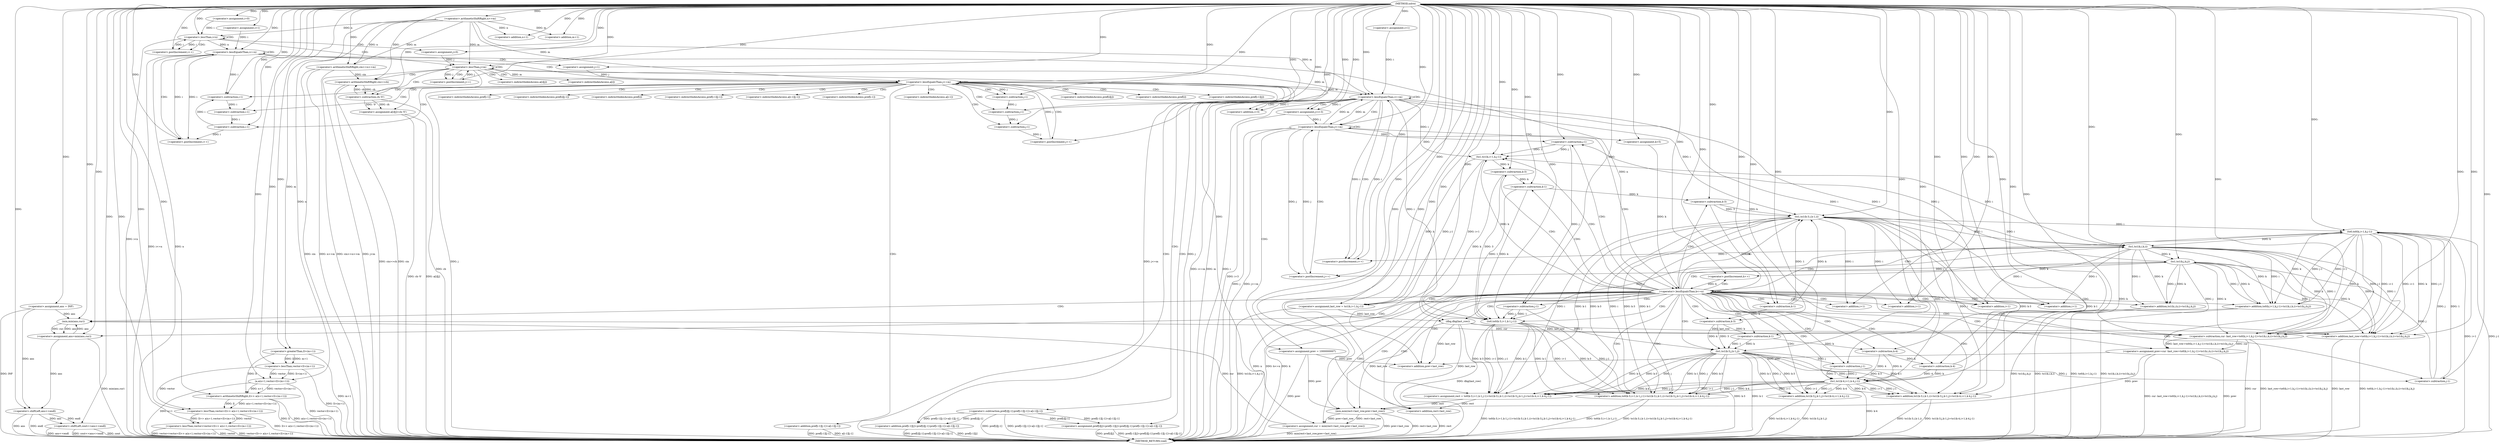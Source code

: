 digraph "solve" {  
"1001410" [label = "(METHOD,solve)" ]
"1001688" [label = "(METHOD_RETURN,void)" ]
"1001414" [label = "(<operator>.arithmeticShiftRight,cin>>n>>m)" ]
"1001419" [label = "(<operator>.lessThan,vector<vector<ll>> a(n+1,vector<ll>(m+1)))" ]
"1001535" [label = "(<operator>.assignment,ans = INF)" ]
"1001683" [label = "(<operator>.shiftLeft,cout<<ans<<endl)" ]
"1001438" [label = "(<operator>.assignment,i=0)" ]
"1001441" [label = "(<operator>.lessThan,i<n)" ]
"1001444" [label = "(<operator>.postIncrement,i++)" ]
"1001473" [label = "(<operator>.assignment,i=1)" ]
"1001476" [label = "(<operator>.lessEqualsThan,i<=n)" ]
"1001479" [label = "(<operator>.postIncrement,i++)" ]
"1001540" [label = "(<operator>.assignment,i=1)" ]
"1001543" [label = "(<operator>.lessEqualsThan,i<=m)" ]
"1001546" [label = "(<operator>.postIncrement,i++)" ]
"1001416" [label = "(<operator>.arithmeticShiftRight,n>>m)" ]
"1001421" [label = "(<operator>.lessThan,vector<ll>> a(n+1,vector<ll>(m+1)))" ]
"1001685" [label = "(<operator>.shiftLeft,ans<<endl)" ]
"1001423" [label = "(<operator>.arithmeticShiftRight,ll>> a(n+1,vector<ll>(m+1)))" ]
"1001449" [label = "(<operator>.assignment,j=0)" ]
"1001452" [label = "(<operator>.lessThan,j<m)" ]
"1001455" [label = "(<operator>.postIncrement,j++)" ]
"1001484" [label = "(<operator>.assignment,j=1)" ]
"1001487" [label = "(<operator>.lessEqualsThan,j<=m)" ]
"1001490" [label = "(<operator>.postIncrement,j++)" ]
"1001551" [label = "(<operator>.assignment,j=i+3)" ]
"1001556" [label = "(<operator>.lessEqualsThan,j<=m)" ]
"1001559" [label = "(<operator>.postIncrement,j++)" ]
"1001425" [label = "(a,a(n+1,vector<ll>(m+1)))" ]
"1001459" [label = "(<operator>.arithmeticShiftRight,cin>>ch)" ]
"1001462" [label = "(<operator>.assignment,a[i][j]=ch-'0')" ]
"1001493" [label = "(<operator>.assignment,pref[i][j]=pref[i-1][j]+pref[i][j-1]-pref[i-1][j-1]+a[i-1][j-1])" ]
"1001563" [label = "(<operator>.assignment,prev = 1000000007)" ]
"1001426" [label = "(<operator>.addition,n+1)" ]
"1001429" [label = "(<operator>.lessThan,vector<ll>(m+1))" ]
"1001553" [label = "(<operator>.addition,i+3)" ]
"1001568" [label = "(<operator>.assignment,k=5)" ]
"1001571" [label = "(<operator>.lessEqualsThan,k<=n)" ]
"1001574" [label = "(<operator>.postIncrement,k++)" ]
"1001431" [label = "(<operator>.greaterThan,ll>(m+1))" ]
"1001468" [label = "(<operator>.subtraction,ch-'0')" ]
"1001499" [label = "(<operator>.addition,pref[i-1][j]+pref[i][j-1]-pref[i-1][j-1]+a[i-1][j-1])" ]
"1001578" [label = "(<operator>.assignment,last_row = to1(k,i+1,k,j-1))" ]
"1001589" [label = "(dbg,dbg(last_row))" ]
"1001592" [label = "(<operator>.assignment,rect = to0(k-3,i+1,k-1,j-1)+to1(k-3,i,k-1,i)+to1(k-3,j,k-1,j)+to1(k-4,i+1,k-4,j-1))" ]
"1001642" [label = "(<operator>.assignment,cur = min(rect+last_row,prev+last_row))" ]
"1001651" [label = "(<operator>.assignment,ans=min(ans,cur))" ]
"1001656" [label = "(<operator>.assignment,prev=cur -last_row+to0(k,i+1,k,j-1)+to1(k,i,k,i)+to1(k,j,k,j))" ]
"1001433" [label = "(<operator>.addition,m+1)" ]
"1001507" [label = "(<operator>.subtraction,pref[i][j-1]-pref[i-1][j-1]+a[i-1][j-1])" ]
"1001515" [label = "(<operator>.addition,pref[i-1][j-1]+a[i-1][j-1])" ]
"1001580" [label = "(to1,to1(k,i+1,k,j-1))" ]
"1001594" [label = "(<operator>.addition,to0(k-3,i+1,k-1,j-1)+to1(k-3,i,k-1,i)+to1(k-3,j,k-1,j)+to1(k-4,i+1,k-4,j-1))" ]
"1001644" [label = "(min,min(rect+last_row,prev+last_row))" ]
"1001653" [label = "(min,min(ans,cur))" ]
"1001658" [label = "(<operator>.subtraction,cur -last_row+to0(k,i+1,k,j-1)+to1(k,i,k,i)+to1(k,j,k,j))" ]
"1001503" [label = "(<operator>.subtraction,i-1)" ]
"1001512" [label = "(<operator>.subtraction,j-1)" ]
"1001582" [label = "(<operator>.addition,i+1)" ]
"1001586" [label = "(<operator>.subtraction,j-1)" ]
"1001595" [label = "(to0,to0(k-3,i+1,k-1,j-1))" ]
"1001608" [label = "(<operator>.addition,to1(k-3,i,k-1,i)+to1(k-3,j,k-1,j)+to1(k-4,i+1,k-4,j-1))" ]
"1001645" [label = "(<operator>.addition,rect+last_row)" ]
"1001648" [label = "(<operator>.addition,prev+last_row)" ]
"1001660" [label = "(<operator>.addition,last_row+to0(k,i+1,k,j-1)+to1(k,i,k,i)+to1(k,j,k,j))" ]
"1001522" [label = "(<operator>.subtraction,j-1)" ]
"1001531" [label = "(<operator>.subtraction,j-1)" ]
"1001596" [label = "(<operator>.subtraction,k-3)" ]
"1001599" [label = "(<operator>.addition,i+1)" ]
"1001602" [label = "(<operator>.subtraction,k-1)" ]
"1001605" [label = "(<operator>.subtraction,j-1)" ]
"1001609" [label = "(to1,to1(k-3,i,k-1,i))" ]
"1001618" [label = "(<operator>.addition,to1(k-3,j,k-1,j)+to1(k-4,i+1,k-4,j-1))" ]
"1001662" [label = "(<operator>.addition,to0(k,i+1,k,j-1)+to1(k,i,k,i)+to1(k,j,k,j))" ]
"1001519" [label = "(<operator>.subtraction,i-1)" ]
"1001528" [label = "(<operator>.subtraction,i-1)" ]
"1001610" [label = "(<operator>.subtraction,k-3)" ]
"1001614" [label = "(<operator>.subtraction,k-1)" ]
"1001619" [label = "(to1,to1(k-3,j,k-1,j))" ]
"1001628" [label = "(to1,to1(k-4,i+1,k-4,j-1))" ]
"1001663" [label = "(to0,to0(k,i+1,k,j-1))" ]
"1001672" [label = "(<operator>.addition,to1(k,i,k,i)+to1(k,j,k,j))" ]
"1001620" [label = "(<operator>.subtraction,k-3)" ]
"1001624" [label = "(<operator>.subtraction,k-1)" ]
"1001629" [label = "(<operator>.subtraction,k-4)" ]
"1001632" [label = "(<operator>.addition,i+1)" ]
"1001635" [label = "(<operator>.subtraction,k-4)" ]
"1001638" [label = "(<operator>.subtraction,j-1)" ]
"1001665" [label = "(<operator>.addition,i+1)" ]
"1001669" [label = "(<operator>.subtraction,j-1)" ]
"1001673" [label = "(to1,to1(k,i,k,i))" ]
"1001678" [label = "(to1,to1(k,j,k,j))" ]
"1001463" [label = "(<operator>.indirectIndexAccess,a[i][j])" ]
"1001494" [label = "(<operator>.indirectIndexAccess,pref[i][j])" ]
"1001464" [label = "(<operator>.indirectIndexAccess,a[i])" ]
"1001495" [label = "(<operator>.indirectIndexAccess,pref[i])" ]
"1001500" [label = "(<operator>.indirectIndexAccess,pref[i-1][j])" ]
"1001501" [label = "(<operator>.indirectIndexAccess,pref[i-1])" ]
"1001508" [label = "(<operator>.indirectIndexAccess,pref[i][j-1])" ]
"1001509" [label = "(<operator>.indirectIndexAccess,pref[i])" ]
"1001516" [label = "(<operator>.indirectIndexAccess,pref[i-1][j-1])" ]
"1001525" [label = "(<operator>.indirectIndexAccess,a[i-1][j-1])" ]
"1001517" [label = "(<operator>.indirectIndexAccess,pref[i-1])" ]
"1001526" [label = "(<operator>.indirectIndexAccess,a[i-1])" ]
  "1001414" -> "1001688"  [ label = "DDG: cin"] 
  "1001414" -> "1001688"  [ label = "DDG: n>>m"] 
  "1001414" -> "1001688"  [ label = "DDG: cin>>n>>m"] 
  "1001419" -> "1001688"  [ label = "DDG: vector"] 
  "1001423" -> "1001688"  [ label = "DDG: ll"] 
  "1001425" -> "1001688"  [ label = "DDG: n+1"] 
  "1001431" -> "1001688"  [ label = "DDG: m+1"] 
  "1001429" -> "1001688"  [ label = "DDG: ll>(m+1)"] 
  "1001425" -> "1001688"  [ label = "DDG: vector<ll>(m+1)"] 
  "1001423" -> "1001688"  [ label = "DDG: a(n+1,vector<ll>(m+1))"] 
  "1001421" -> "1001688"  [ label = "DDG: ll>> a(n+1,vector<ll>(m+1))"] 
  "1001419" -> "1001688"  [ label = "DDG: vector<ll>> a(n+1,vector<ll>(m+1))"] 
  "1001419" -> "1001688"  [ label = "DDG: vector<vector<ll>> a(n+1,vector<ll>(m+1))"] 
  "1001441" -> "1001688"  [ label = "DDG: i<n"] 
  "1001476" -> "1001688"  [ label = "DDG: n"] 
  "1001476" -> "1001688"  [ label = "DDG: i<=n"] 
  "1001543" -> "1001688"  [ label = "DDG: i"] 
  "1001543" -> "1001688"  [ label = "DDG: m"] 
  "1001543" -> "1001688"  [ label = "DDG: i<=m"] 
  "1001685" -> "1001688"  [ label = "DDG: ans"] 
  "1001683" -> "1001688"  [ label = "DDG: ans<<endl"] 
  "1001683" -> "1001688"  [ label = "DDG: cout<<ans<<endl"] 
  "1001551" -> "1001688"  [ label = "DDG: i+3"] 
  "1001556" -> "1001688"  [ label = "DDG: j"] 
  "1001556" -> "1001688"  [ label = "DDG: j<=m"] 
  "1001563" -> "1001688"  [ label = "DDG: prev"] 
  "1001571" -> "1001688"  [ label = "DDG: k"] 
  "1001571" -> "1001688"  [ label = "DDG: n"] 
  "1001571" -> "1001688"  [ label = "DDG: k<=n"] 
  "1001578" -> "1001688"  [ label = "DDG: to1(k,i+1,k,j-1)"] 
  "1001589" -> "1001688"  [ label = "DDG: dbg(last_row)"] 
  "1001594" -> "1001688"  [ label = "DDG: to0(k-3,i+1,k-1,j-1)"] 
  "1001608" -> "1001688"  [ label = "DDG: to1(k-3,i,k-1,i)"] 
  "1001619" -> "1001688"  [ label = "DDG: k-3"] 
  "1001619" -> "1001688"  [ label = "DDG: k-1"] 
  "1001618" -> "1001688"  [ label = "DDG: to1(k-3,j,k-1,j)"] 
  "1001628" -> "1001688"  [ label = "DDG: k-4"] 
  "1001618" -> "1001688"  [ label = "DDG: to1(k-4,i+1,k-4,j-1)"] 
  "1001608" -> "1001688"  [ label = "DDG: to1(k-3,j,k-1,j)+to1(k-4,i+1,k-4,j-1)"] 
  "1001594" -> "1001688"  [ label = "DDG: to1(k-3,i,k-1,i)+to1(k-3,j,k-1,j)+to1(k-4,i+1,k-4,j-1)"] 
  "1001592" -> "1001688"  [ label = "DDG: to0(k-3,i+1,k-1,j-1)+to1(k-3,i,k-1,i)+to1(k-3,j,k-1,j)+to1(k-4,i+1,k-4,j-1)"] 
  "1001645" -> "1001688"  [ label = "DDG: rect"] 
  "1001644" -> "1001688"  [ label = "DDG: rect+last_row"] 
  "1001644" -> "1001688"  [ label = "DDG: prev+last_row"] 
  "1001642" -> "1001688"  [ label = "DDG: min(rect+last_row,prev+last_row)"] 
  "1001651" -> "1001688"  [ label = "DDG: min(ans,cur)"] 
  "1001656" -> "1001688"  [ label = "DDG: prev"] 
  "1001658" -> "1001688"  [ label = "DDG: cur"] 
  "1001660" -> "1001688"  [ label = "DDG: last_row"] 
  "1001663" -> "1001688"  [ label = "DDG: i+1"] 
  "1001663" -> "1001688"  [ label = "DDG: j-1"] 
  "1001662" -> "1001688"  [ label = "DDG: to0(k,i+1,k,j-1)"] 
  "1001672" -> "1001688"  [ label = "DDG: to1(k,i,k,i)"] 
  "1001672" -> "1001688"  [ label = "DDG: to1(k,j,k,j)"] 
  "1001662" -> "1001688"  [ label = "DDG: to1(k,i,k,i)+to1(k,j,k,j)"] 
  "1001660" -> "1001688"  [ label = "DDG: to0(k,i+1,k,j-1)+to1(k,i,k,i)+to1(k,j,k,j)"] 
  "1001658" -> "1001688"  [ label = "DDG: last_row+to0(k,i+1,k,j-1)+to1(k,i,k,i)+to1(k,j,k,j)"] 
  "1001656" -> "1001688"  [ label = "DDG: cur -last_row+to0(k,i+1,k,j-1)+to1(k,i,k,i)+to1(k,j,k,j)"] 
  "1001487" -> "1001688"  [ label = "DDG: j"] 
  "1001487" -> "1001688"  [ label = "DDG: j<=m"] 
  "1001493" -> "1001688"  [ label = "DDG: pref[i][j]"] 
  "1001499" -> "1001688"  [ label = "DDG: pref[i-1][j]"] 
  "1001507" -> "1001688"  [ label = "DDG: pref[i][j-1]"] 
  "1001515" -> "1001688"  [ label = "DDG: pref[i-1][j-1]"] 
  "1001515" -> "1001688"  [ label = "DDG: a[i-1][j-1]"] 
  "1001507" -> "1001688"  [ label = "DDG: pref[i-1][j-1]+a[i-1][j-1]"] 
  "1001499" -> "1001688"  [ label = "DDG: pref[i][j-1]-pref[i-1][j-1]+a[i-1][j-1]"] 
  "1001493" -> "1001688"  [ label = "DDG: pref[i-1][j]+pref[i][j-1]-pref[i-1][j-1]+a[i-1][j-1]"] 
  "1001452" -> "1001688"  [ label = "DDG: j"] 
  "1001452" -> "1001688"  [ label = "DDG: j<m"] 
  "1001459" -> "1001688"  [ label = "DDG: cin"] 
  "1001459" -> "1001688"  [ label = "DDG: cin>>ch"] 
  "1001462" -> "1001688"  [ label = "DDG: a[i][j]"] 
  "1001468" -> "1001688"  [ label = "DDG: ch"] 
  "1001462" -> "1001688"  [ label = "DDG: ch-'0'"] 
  "1001535" -> "1001688"  [ label = "DDG: INF"] 
  "1001683" -> "1001688"  [ label = "DDG: cout"] 
  "1001685" -> "1001688"  [ label = "DDG: endl"] 
  "1001410" -> "1001535"  [ label = "DDG: "] 
  "1001410" -> "1001414"  [ label = "DDG: "] 
  "1001416" -> "1001414"  [ label = "DDG: n"] 
  "1001416" -> "1001414"  [ label = "DDG: m"] 
  "1001421" -> "1001419"  [ label = "DDG: vector"] 
  "1001410" -> "1001419"  [ label = "DDG: "] 
  "1001421" -> "1001419"  [ label = "DDG: ll>> a(n+1,vector<ll>(m+1))"] 
  "1001410" -> "1001438"  [ label = "DDG: "] 
  "1001410" -> "1001473"  [ label = "DDG: "] 
  "1001410" -> "1001540"  [ label = "DDG: "] 
  "1001410" -> "1001683"  [ label = "DDG: "] 
  "1001685" -> "1001683"  [ label = "DDG: ans"] 
  "1001685" -> "1001683"  [ label = "DDG: endl"] 
  "1001410" -> "1001416"  [ label = "DDG: "] 
  "1001429" -> "1001421"  [ label = "DDG: vector"] 
  "1001410" -> "1001421"  [ label = "DDG: "] 
  "1001423" -> "1001421"  [ label = "DDG: a(n+1,vector<ll>(m+1))"] 
  "1001423" -> "1001421"  [ label = "DDG: ll"] 
  "1001438" -> "1001441"  [ label = "DDG: i"] 
  "1001444" -> "1001441"  [ label = "DDG: i"] 
  "1001410" -> "1001441"  [ label = "DDG: "] 
  "1001416" -> "1001441"  [ label = "DDG: n"] 
  "1001441" -> "1001444"  [ label = "DDG: i"] 
  "1001410" -> "1001444"  [ label = "DDG: "] 
  "1001473" -> "1001476"  [ label = "DDG: i"] 
  "1001479" -> "1001476"  [ label = "DDG: i"] 
  "1001410" -> "1001476"  [ label = "DDG: "] 
  "1001441" -> "1001476"  [ label = "DDG: n"] 
  "1001476" -> "1001479"  [ label = "DDG: i"] 
  "1001528" -> "1001479"  [ label = "DDG: i"] 
  "1001410" -> "1001479"  [ label = "DDG: "] 
  "1001540" -> "1001543"  [ label = "DDG: i"] 
  "1001546" -> "1001543"  [ label = "DDG: i"] 
  "1001410" -> "1001543"  [ label = "DDG: "] 
  "1001556" -> "1001543"  [ label = "DDG: m"] 
  "1001487" -> "1001543"  [ label = "DDG: m"] 
  "1001452" -> "1001543"  [ label = "DDG: m"] 
  "1001416" -> "1001543"  [ label = "DDG: m"] 
  "1001673" -> "1001546"  [ label = "DDG: i"] 
  "1001410" -> "1001546"  [ label = "DDG: "] 
  "1001543" -> "1001546"  [ label = "DDG: i"] 
  "1001535" -> "1001685"  [ label = "DDG: ans"] 
  "1001651" -> "1001685"  [ label = "DDG: ans"] 
  "1001410" -> "1001685"  [ label = "DDG: "] 
  "1001431" -> "1001423"  [ label = "DDG: ll"] 
  "1001410" -> "1001423"  [ label = "DDG: "] 
  "1001425" -> "1001423"  [ label = "DDG: vector<ll>(m+1)"] 
  "1001425" -> "1001423"  [ label = "DDG: n+1"] 
  "1001410" -> "1001449"  [ label = "DDG: "] 
  "1001410" -> "1001484"  [ label = "DDG: "] 
  "1001410" -> "1001551"  [ label = "DDG: "] 
  "1001543" -> "1001551"  [ label = "DDG: i"] 
  "1001410" -> "1001425"  [ label = "DDG: "] 
  "1001416" -> "1001425"  [ label = "DDG: n"] 
  "1001429" -> "1001425"  [ label = "DDG: ll>(m+1)"] 
  "1001429" -> "1001425"  [ label = "DDG: vector"] 
  "1001449" -> "1001452"  [ label = "DDG: j"] 
  "1001455" -> "1001452"  [ label = "DDG: j"] 
  "1001410" -> "1001452"  [ label = "DDG: "] 
  "1001416" -> "1001452"  [ label = "DDG: m"] 
  "1001452" -> "1001455"  [ label = "DDG: j"] 
  "1001410" -> "1001455"  [ label = "DDG: "] 
  "1001468" -> "1001462"  [ label = "DDG: ch"] 
  "1001468" -> "1001462"  [ label = "DDG: '0'"] 
  "1001484" -> "1001487"  [ label = "DDG: j"] 
  "1001490" -> "1001487"  [ label = "DDG: j"] 
  "1001410" -> "1001487"  [ label = "DDG: "] 
  "1001452" -> "1001487"  [ label = "DDG: m"] 
  "1001416" -> "1001487"  [ label = "DDG: m"] 
  "1001531" -> "1001490"  [ label = "DDG: j"] 
  "1001410" -> "1001490"  [ label = "DDG: "] 
  "1001507" -> "1001493"  [ label = "DDG: pref[i-1][j-1]+a[i-1][j-1]"] 
  "1001507" -> "1001493"  [ label = "DDG: pref[i][j-1]"] 
  "1001551" -> "1001556"  [ label = "DDG: j"] 
  "1001559" -> "1001556"  [ label = "DDG: j"] 
  "1001410" -> "1001556"  [ label = "DDG: "] 
  "1001543" -> "1001556"  [ label = "DDG: m"] 
  "1001556" -> "1001559"  [ label = "DDG: j"] 
  "1001678" -> "1001559"  [ label = "DDG: j"] 
  "1001410" -> "1001559"  [ label = "DDG: "] 
  "1001410" -> "1001563"  [ label = "DDG: "] 
  "1001416" -> "1001426"  [ label = "DDG: n"] 
  "1001410" -> "1001426"  [ label = "DDG: "] 
  "1001410" -> "1001429"  [ label = "DDG: "] 
  "1001431" -> "1001429"  [ label = "DDG: ll"] 
  "1001431" -> "1001429"  [ label = "DDG: m+1"] 
  "1001414" -> "1001459"  [ label = "DDG: cin"] 
  "1001410" -> "1001459"  [ label = "DDG: "] 
  "1001468" -> "1001459"  [ label = "DDG: ch"] 
  "1001543" -> "1001553"  [ label = "DDG: i"] 
  "1001410" -> "1001553"  [ label = "DDG: "] 
  "1001410" -> "1001568"  [ label = "DDG: "] 
  "1001410" -> "1001431"  [ label = "DDG: "] 
  "1001416" -> "1001431"  [ label = "DDG: m"] 
  "1001459" -> "1001468"  [ label = "DDG: ch"] 
  "1001410" -> "1001468"  [ label = "DDG: "] 
  "1001507" -> "1001499"  [ label = "DDG: pref[i-1][j-1]+a[i-1][j-1]"] 
  "1001507" -> "1001499"  [ label = "DDG: pref[i][j-1]"] 
  "1001568" -> "1001571"  [ label = "DDG: k"] 
  "1001574" -> "1001571"  [ label = "DDG: k"] 
  "1001410" -> "1001571"  [ label = "DDG: "] 
  "1001476" -> "1001571"  [ label = "DDG: n"] 
  "1001678" -> "1001574"  [ label = "DDG: k"] 
  "1001410" -> "1001574"  [ label = "DDG: "] 
  "1001580" -> "1001578"  [ label = "DDG: k"] 
  "1001580" -> "1001578"  [ label = "DDG: i+1"] 
  "1001580" -> "1001578"  [ label = "DDG: j-1"] 
  "1001609" -> "1001592"  [ label = "DDG: i"] 
  "1001609" -> "1001592"  [ label = "DDG: k-3"] 
  "1001609" -> "1001592"  [ label = "DDG: k-1"] 
  "1001619" -> "1001592"  [ label = "DDG: j"] 
  "1001619" -> "1001592"  [ label = "DDG: k-3"] 
  "1001619" -> "1001592"  [ label = "DDG: k-1"] 
  "1001628" -> "1001592"  [ label = "DDG: i+1"] 
  "1001628" -> "1001592"  [ label = "DDG: j-1"] 
  "1001628" -> "1001592"  [ label = "DDG: k-4"] 
  "1001595" -> "1001592"  [ label = "DDG: j-1"] 
  "1001595" -> "1001592"  [ label = "DDG: k-1"] 
  "1001595" -> "1001592"  [ label = "DDG: i+1"] 
  "1001595" -> "1001592"  [ label = "DDG: k-3"] 
  "1001644" -> "1001642"  [ label = "DDG: prev+last_row"] 
  "1001644" -> "1001642"  [ label = "DDG: rect+last_row"] 
  "1001653" -> "1001651"  [ label = "DDG: ans"] 
  "1001653" -> "1001651"  [ label = "DDG: cur"] 
  "1001658" -> "1001656"  [ label = "DDG: cur"] 
  "1001658" -> "1001656"  [ label = "DDG: last_row+to0(k,i+1,k,j-1)+to1(k,i,k,i)+to1(k,j,k,j)"] 
  "1001416" -> "1001433"  [ label = "DDG: m"] 
  "1001410" -> "1001433"  [ label = "DDG: "] 
  "1001410" -> "1001578"  [ label = "DDG: "] 
  "1001578" -> "1001589"  [ label = "DDG: last_row"] 
  "1001410" -> "1001589"  [ label = "DDG: "] 
  "1001410" -> "1001592"  [ label = "DDG: "] 
  "1001410" -> "1001642"  [ label = "DDG: "] 
  "1001410" -> "1001651"  [ label = "DDG: "] 
  "1001410" -> "1001656"  [ label = "DDG: "] 
  "1001571" -> "1001580"  [ label = "DDG: k"] 
  "1001410" -> "1001580"  [ label = "DDG: "] 
  "1001586" -> "1001580"  [ label = "DDG: j"] 
  "1001586" -> "1001580"  [ label = "DDG: 1"] 
  "1001673" -> "1001580"  [ label = "DDG: i"] 
  "1001543" -> "1001580"  [ label = "DDG: i"] 
  "1001595" -> "1001594"  [ label = "DDG: j-1"] 
  "1001595" -> "1001594"  [ label = "DDG: k-1"] 
  "1001595" -> "1001594"  [ label = "DDG: i+1"] 
  "1001595" -> "1001594"  [ label = "DDG: k-3"] 
  "1001609" -> "1001594"  [ label = "DDG: i"] 
  "1001609" -> "1001594"  [ label = "DDG: k-3"] 
  "1001609" -> "1001594"  [ label = "DDG: k-1"] 
  "1001619" -> "1001594"  [ label = "DDG: j"] 
  "1001619" -> "1001594"  [ label = "DDG: k-3"] 
  "1001619" -> "1001594"  [ label = "DDG: k-1"] 
  "1001628" -> "1001594"  [ label = "DDG: i+1"] 
  "1001628" -> "1001594"  [ label = "DDG: j-1"] 
  "1001628" -> "1001594"  [ label = "DDG: k-4"] 
  "1001592" -> "1001644"  [ label = "DDG: rect"] 
  "1001410" -> "1001644"  [ label = "DDG: "] 
  "1001589" -> "1001644"  [ label = "DDG: last_row"] 
  "1001563" -> "1001644"  [ label = "DDG: prev"] 
  "1001656" -> "1001644"  [ label = "DDG: prev"] 
  "1001535" -> "1001653"  [ label = "DDG: ans"] 
  "1001651" -> "1001653"  [ label = "DDG: ans"] 
  "1001410" -> "1001653"  [ label = "DDG: "] 
  "1001642" -> "1001653"  [ label = "DDG: cur"] 
  "1001653" -> "1001658"  [ label = "DDG: cur"] 
  "1001410" -> "1001658"  [ label = "DDG: "] 
  "1001589" -> "1001658"  [ label = "DDG: last_row"] 
  "1001673" -> "1001658"  [ label = "DDG: k"] 
  "1001673" -> "1001658"  [ label = "DDG: i"] 
  "1001678" -> "1001658"  [ label = "DDG: k"] 
  "1001678" -> "1001658"  [ label = "DDG: j"] 
  "1001663" -> "1001658"  [ label = "DDG: i+1"] 
  "1001663" -> "1001658"  [ label = "DDG: k"] 
  "1001663" -> "1001658"  [ label = "DDG: j-1"] 
  "1001476" -> "1001503"  [ label = "DDG: i"] 
  "1001528" -> "1001503"  [ label = "DDG: i"] 
  "1001410" -> "1001503"  [ label = "DDG: "] 
  "1001487" -> "1001512"  [ label = "DDG: j"] 
  "1001410" -> "1001512"  [ label = "DDG: "] 
  "1001673" -> "1001582"  [ label = "DDG: i"] 
  "1001410" -> "1001582"  [ label = "DDG: "] 
  "1001543" -> "1001582"  [ label = "DDG: i"] 
  "1001556" -> "1001586"  [ label = "DDG: j"] 
  "1001678" -> "1001586"  [ label = "DDG: j"] 
  "1001410" -> "1001586"  [ label = "DDG: "] 
  "1001596" -> "1001595"  [ label = "DDG: 3"] 
  "1001596" -> "1001595"  [ label = "DDG: k"] 
  "1001605" -> "1001595"  [ label = "DDG: j"] 
  "1001605" -> "1001595"  [ label = "DDG: 1"] 
  "1001602" -> "1001595"  [ label = "DDG: k"] 
  "1001602" -> "1001595"  [ label = "DDG: 1"] 
  "1001410" -> "1001595"  [ label = "DDG: "] 
  "1001673" -> "1001595"  [ label = "DDG: i"] 
  "1001543" -> "1001595"  [ label = "DDG: i"] 
  "1001609" -> "1001608"  [ label = "DDG: i"] 
  "1001609" -> "1001608"  [ label = "DDG: k-3"] 
  "1001609" -> "1001608"  [ label = "DDG: k-1"] 
  "1001619" -> "1001608"  [ label = "DDG: j"] 
  "1001619" -> "1001608"  [ label = "DDG: k-3"] 
  "1001619" -> "1001608"  [ label = "DDG: k-1"] 
  "1001628" -> "1001608"  [ label = "DDG: i+1"] 
  "1001628" -> "1001608"  [ label = "DDG: j-1"] 
  "1001628" -> "1001608"  [ label = "DDG: k-4"] 
  "1001592" -> "1001645"  [ label = "DDG: rect"] 
  "1001410" -> "1001645"  [ label = "DDG: "] 
  "1001589" -> "1001645"  [ label = "DDG: last_row"] 
  "1001563" -> "1001648"  [ label = "DDG: prev"] 
  "1001656" -> "1001648"  [ label = "DDG: prev"] 
  "1001410" -> "1001648"  [ label = "DDG: "] 
  "1001589" -> "1001648"  [ label = "DDG: last_row"] 
  "1001410" -> "1001660"  [ label = "DDG: "] 
  "1001589" -> "1001660"  [ label = "DDG: last_row"] 
  "1001673" -> "1001660"  [ label = "DDG: k"] 
  "1001673" -> "1001660"  [ label = "DDG: i"] 
  "1001678" -> "1001660"  [ label = "DDG: k"] 
  "1001678" -> "1001660"  [ label = "DDG: j"] 
  "1001663" -> "1001660"  [ label = "DDG: i+1"] 
  "1001663" -> "1001660"  [ label = "DDG: k"] 
  "1001663" -> "1001660"  [ label = "DDG: j-1"] 
  "1001512" -> "1001522"  [ label = "DDG: j"] 
  "1001410" -> "1001522"  [ label = "DDG: "] 
  "1001522" -> "1001531"  [ label = "DDG: j"] 
  "1001410" -> "1001531"  [ label = "DDG: "] 
  "1001580" -> "1001596"  [ label = "DDG: k"] 
  "1001410" -> "1001596"  [ label = "DDG: "] 
  "1001410" -> "1001599"  [ label = "DDG: "] 
  "1001673" -> "1001599"  [ label = "DDG: i"] 
  "1001543" -> "1001599"  [ label = "DDG: i"] 
  "1001596" -> "1001602"  [ label = "DDG: k"] 
  "1001410" -> "1001602"  [ label = "DDG: "] 
  "1001586" -> "1001605"  [ label = "DDG: j"] 
  "1001410" -> "1001605"  [ label = "DDG: "] 
  "1001610" -> "1001609"  [ label = "DDG: k"] 
  "1001610" -> "1001609"  [ label = "DDG: 3"] 
  "1001410" -> "1001609"  [ label = "DDG: "] 
  "1001673" -> "1001609"  [ label = "DDG: i"] 
  "1001543" -> "1001609"  [ label = "DDG: i"] 
  "1001614" -> "1001609"  [ label = "DDG: k"] 
  "1001614" -> "1001609"  [ label = "DDG: 1"] 
  "1001619" -> "1001618"  [ label = "DDG: j"] 
  "1001619" -> "1001618"  [ label = "DDG: k-3"] 
  "1001619" -> "1001618"  [ label = "DDG: k-1"] 
  "1001628" -> "1001618"  [ label = "DDG: i+1"] 
  "1001628" -> "1001618"  [ label = "DDG: j-1"] 
  "1001628" -> "1001618"  [ label = "DDG: k-4"] 
  "1001663" -> "1001662"  [ label = "DDG: i+1"] 
  "1001663" -> "1001662"  [ label = "DDG: k"] 
  "1001663" -> "1001662"  [ label = "DDG: j-1"] 
  "1001673" -> "1001662"  [ label = "DDG: k"] 
  "1001673" -> "1001662"  [ label = "DDG: i"] 
  "1001678" -> "1001662"  [ label = "DDG: k"] 
  "1001678" -> "1001662"  [ label = "DDG: j"] 
  "1001503" -> "1001519"  [ label = "DDG: i"] 
  "1001410" -> "1001519"  [ label = "DDG: "] 
  "1001519" -> "1001528"  [ label = "DDG: i"] 
  "1001410" -> "1001528"  [ label = "DDG: "] 
  "1001602" -> "1001610"  [ label = "DDG: k"] 
  "1001410" -> "1001610"  [ label = "DDG: "] 
  "1001610" -> "1001614"  [ label = "DDG: k"] 
  "1001410" -> "1001614"  [ label = "DDG: "] 
  "1001620" -> "1001619"  [ label = "DDG: 3"] 
  "1001620" -> "1001619"  [ label = "DDG: k"] 
  "1001605" -> "1001619"  [ label = "DDG: j"] 
  "1001410" -> "1001619"  [ label = "DDG: "] 
  "1001624" -> "1001619"  [ label = "DDG: k"] 
  "1001624" -> "1001619"  [ label = "DDG: 1"] 
  "1001629" -> "1001628"  [ label = "DDG: k"] 
  "1001629" -> "1001628"  [ label = "DDG: 4"] 
  "1001635" -> "1001628"  [ label = "DDG: 4"] 
  "1001635" -> "1001628"  [ label = "DDG: k"] 
  "1001609" -> "1001628"  [ label = "DDG: i"] 
  "1001410" -> "1001628"  [ label = "DDG: "] 
  "1001638" -> "1001628"  [ label = "DDG: j"] 
  "1001638" -> "1001628"  [ label = "DDG: 1"] 
  "1001635" -> "1001663"  [ label = "DDG: k"] 
  "1001410" -> "1001663"  [ label = "DDG: "] 
  "1001669" -> "1001663"  [ label = "DDG: j"] 
  "1001669" -> "1001663"  [ label = "DDG: 1"] 
  "1001609" -> "1001663"  [ label = "DDG: i"] 
  "1001673" -> "1001672"  [ label = "DDG: k"] 
  "1001673" -> "1001672"  [ label = "DDG: i"] 
  "1001678" -> "1001672"  [ label = "DDG: k"] 
  "1001678" -> "1001672"  [ label = "DDG: j"] 
  "1001614" -> "1001620"  [ label = "DDG: k"] 
  "1001410" -> "1001620"  [ label = "DDG: "] 
  "1001620" -> "1001624"  [ label = "DDG: k"] 
  "1001410" -> "1001624"  [ label = "DDG: "] 
  "1001624" -> "1001629"  [ label = "DDG: k"] 
  "1001410" -> "1001629"  [ label = "DDG: "] 
  "1001609" -> "1001632"  [ label = "DDG: i"] 
  "1001410" -> "1001632"  [ label = "DDG: "] 
  "1001629" -> "1001635"  [ label = "DDG: k"] 
  "1001410" -> "1001635"  [ label = "DDG: "] 
  "1001619" -> "1001638"  [ label = "DDG: j"] 
  "1001410" -> "1001638"  [ label = "DDG: "] 
  "1001410" -> "1001665"  [ label = "DDG: "] 
  "1001609" -> "1001665"  [ label = "DDG: i"] 
  "1001638" -> "1001669"  [ label = "DDG: j"] 
  "1001410" -> "1001669"  [ label = "DDG: "] 
  "1001663" -> "1001673"  [ label = "DDG: k"] 
  "1001410" -> "1001673"  [ label = "DDG: "] 
  "1001609" -> "1001673"  [ label = "DDG: i"] 
  "1001673" -> "1001678"  [ label = "DDG: k"] 
  "1001410" -> "1001678"  [ label = "DDG: "] 
  "1001669" -> "1001678"  [ label = "DDG: j"] 
  "1001441" -> "1001452"  [ label = "CDG: "] 
  "1001441" -> "1001441"  [ label = "CDG: "] 
  "1001441" -> "1001444"  [ label = "CDG: "] 
  "1001441" -> "1001449"  [ label = "CDG: "] 
  "1001476" -> "1001476"  [ label = "CDG: "] 
  "1001476" -> "1001484"  [ label = "CDG: "] 
  "1001476" -> "1001479"  [ label = "CDG: "] 
  "1001476" -> "1001487"  [ label = "CDG: "] 
  "1001543" -> "1001551"  [ label = "CDG: "] 
  "1001543" -> "1001556"  [ label = "CDG: "] 
  "1001543" -> "1001546"  [ label = "CDG: "] 
  "1001543" -> "1001543"  [ label = "CDG: "] 
  "1001543" -> "1001553"  [ label = "CDG: "] 
  "1001452" -> "1001452"  [ label = "CDG: "] 
  "1001452" -> "1001468"  [ label = "CDG: "] 
  "1001452" -> "1001459"  [ label = "CDG: "] 
  "1001452" -> "1001464"  [ label = "CDG: "] 
  "1001452" -> "1001463"  [ label = "CDG: "] 
  "1001452" -> "1001462"  [ label = "CDG: "] 
  "1001452" -> "1001455"  [ label = "CDG: "] 
  "1001487" -> "1001517"  [ label = "CDG: "] 
  "1001487" -> "1001503"  [ label = "CDG: "] 
  "1001487" -> "1001490"  [ label = "CDG: "] 
  "1001487" -> "1001519"  [ label = "CDG: "] 
  "1001487" -> "1001495"  [ label = "CDG: "] 
  "1001487" -> "1001526"  [ label = "CDG: "] 
  "1001487" -> "1001515"  [ label = "CDG: "] 
  "1001487" -> "1001509"  [ label = "CDG: "] 
  "1001487" -> "1001528"  [ label = "CDG: "] 
  "1001487" -> "1001500"  [ label = "CDG: "] 
  "1001487" -> "1001501"  [ label = "CDG: "] 
  "1001487" -> "1001522"  [ label = "CDG: "] 
  "1001487" -> "1001516"  [ label = "CDG: "] 
  "1001487" -> "1001508"  [ label = "CDG: "] 
  "1001487" -> "1001525"  [ label = "CDG: "] 
  "1001487" -> "1001499"  [ label = "CDG: "] 
  "1001487" -> "1001512"  [ label = "CDG: "] 
  "1001487" -> "1001507"  [ label = "CDG: "] 
  "1001487" -> "1001531"  [ label = "CDG: "] 
  "1001487" -> "1001487"  [ label = "CDG: "] 
  "1001487" -> "1001493"  [ label = "CDG: "] 
  "1001487" -> "1001494"  [ label = "CDG: "] 
  "1001556" -> "1001559"  [ label = "CDG: "] 
  "1001556" -> "1001563"  [ label = "CDG: "] 
  "1001556" -> "1001571"  [ label = "CDG: "] 
  "1001556" -> "1001556"  [ label = "CDG: "] 
  "1001556" -> "1001568"  [ label = "CDG: "] 
  "1001571" -> "1001648"  [ label = "CDG: "] 
  "1001571" -> "1001574"  [ label = "CDG: "] 
  "1001571" -> "1001578"  [ label = "CDG: "] 
  "1001571" -> "1001644"  [ label = "CDG: "] 
  "1001571" -> "1001669"  [ label = "CDG: "] 
  "1001571" -> "1001605"  [ label = "CDG: "] 
  "1001571" -> "1001610"  [ label = "CDG: "] 
  "1001571" -> "1001665"  [ label = "CDG: "] 
  "1001571" -> "1001653"  [ label = "CDG: "] 
  "1001571" -> "1001571"  [ label = "CDG: "] 
  "1001571" -> "1001635"  [ label = "CDG: "] 
  "1001571" -> "1001678"  [ label = "CDG: "] 
  "1001571" -> "1001602"  [ label = "CDG: "] 
  "1001571" -> "1001619"  [ label = "CDG: "] 
  "1001571" -> "1001589"  [ label = "CDG: "] 
  "1001571" -> "1001609"  [ label = "CDG: "] 
  "1001571" -> "1001656"  [ label = "CDG: "] 
  "1001571" -> "1001620"  [ label = "CDG: "] 
  "1001571" -> "1001624"  [ label = "CDG: "] 
  "1001571" -> "1001596"  [ label = "CDG: "] 
  "1001571" -> "1001651"  [ label = "CDG: "] 
  "1001571" -> "1001608"  [ label = "CDG: "] 
  "1001571" -> "1001614"  [ label = "CDG: "] 
  "1001571" -> "1001629"  [ label = "CDG: "] 
  "1001571" -> "1001628"  [ label = "CDG: "] 
  "1001571" -> "1001672"  [ label = "CDG: "] 
  "1001571" -> "1001662"  [ label = "CDG: "] 
  "1001571" -> "1001594"  [ label = "CDG: "] 
  "1001571" -> "1001645"  [ label = "CDG: "] 
  "1001571" -> "1001595"  [ label = "CDG: "] 
  "1001571" -> "1001632"  [ label = "CDG: "] 
  "1001571" -> "1001638"  [ label = "CDG: "] 
  "1001571" -> "1001582"  [ label = "CDG: "] 
  "1001571" -> "1001660"  [ label = "CDG: "] 
  "1001571" -> "1001658"  [ label = "CDG: "] 
  "1001571" -> "1001586"  [ label = "CDG: "] 
  "1001571" -> "1001673"  [ label = "CDG: "] 
  "1001571" -> "1001642"  [ label = "CDG: "] 
  "1001571" -> "1001592"  [ label = "CDG: "] 
  "1001571" -> "1001580"  [ label = "CDG: "] 
  "1001571" -> "1001599"  [ label = "CDG: "] 
  "1001571" -> "1001618"  [ label = "CDG: "] 
  "1001571" -> "1001663"  [ label = "CDG: "] 
}
